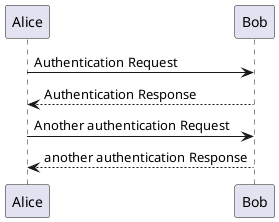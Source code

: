 @startuml LAYOUT_TOP_DOWN campaign_manager
Alice -> Bob: Authentication Request
Bob --> Alice: Authentication Response

Alice -> Bob: Another authentication Request
Alice <-- Bob: another authentication Response
@enduml